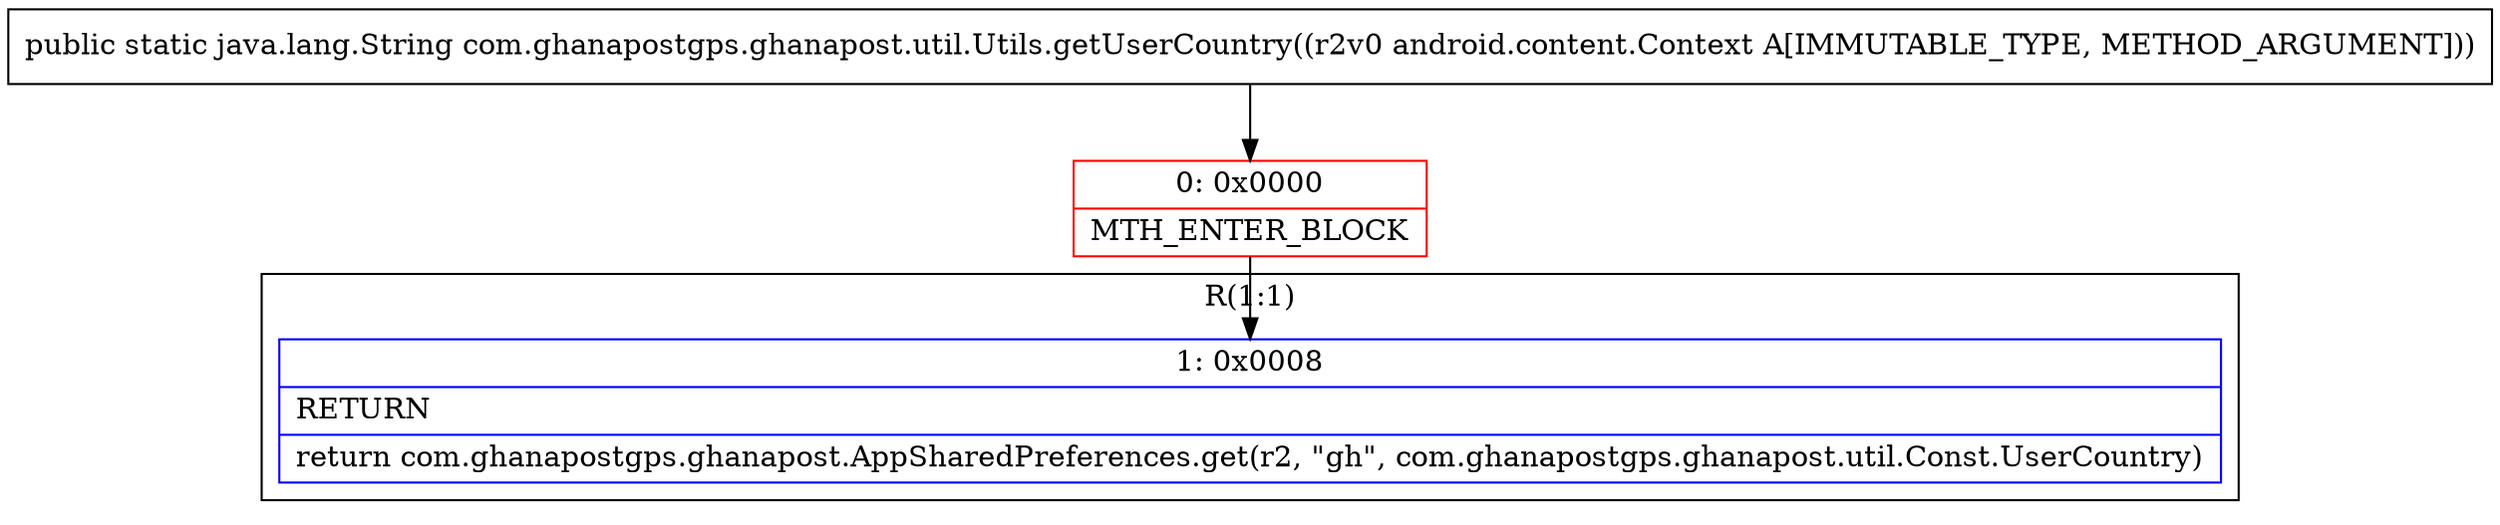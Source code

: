 digraph "CFG forcom.ghanapostgps.ghanapost.util.Utils.getUserCountry(Landroid\/content\/Context;)Ljava\/lang\/String;" {
subgraph cluster_Region_1435992984 {
label = "R(1:1)";
node [shape=record,color=blue];
Node_1 [shape=record,label="{1\:\ 0x0008|RETURN\l|return com.ghanapostgps.ghanapost.AppSharedPreferences.get(r2, \"gh\", com.ghanapostgps.ghanapost.util.Const.UserCountry)\l}"];
}
Node_0 [shape=record,color=red,label="{0\:\ 0x0000|MTH_ENTER_BLOCK\l}"];
MethodNode[shape=record,label="{public static java.lang.String com.ghanapostgps.ghanapost.util.Utils.getUserCountry((r2v0 android.content.Context A[IMMUTABLE_TYPE, METHOD_ARGUMENT])) }"];
MethodNode -> Node_0;
Node_0 -> Node_1;
}

